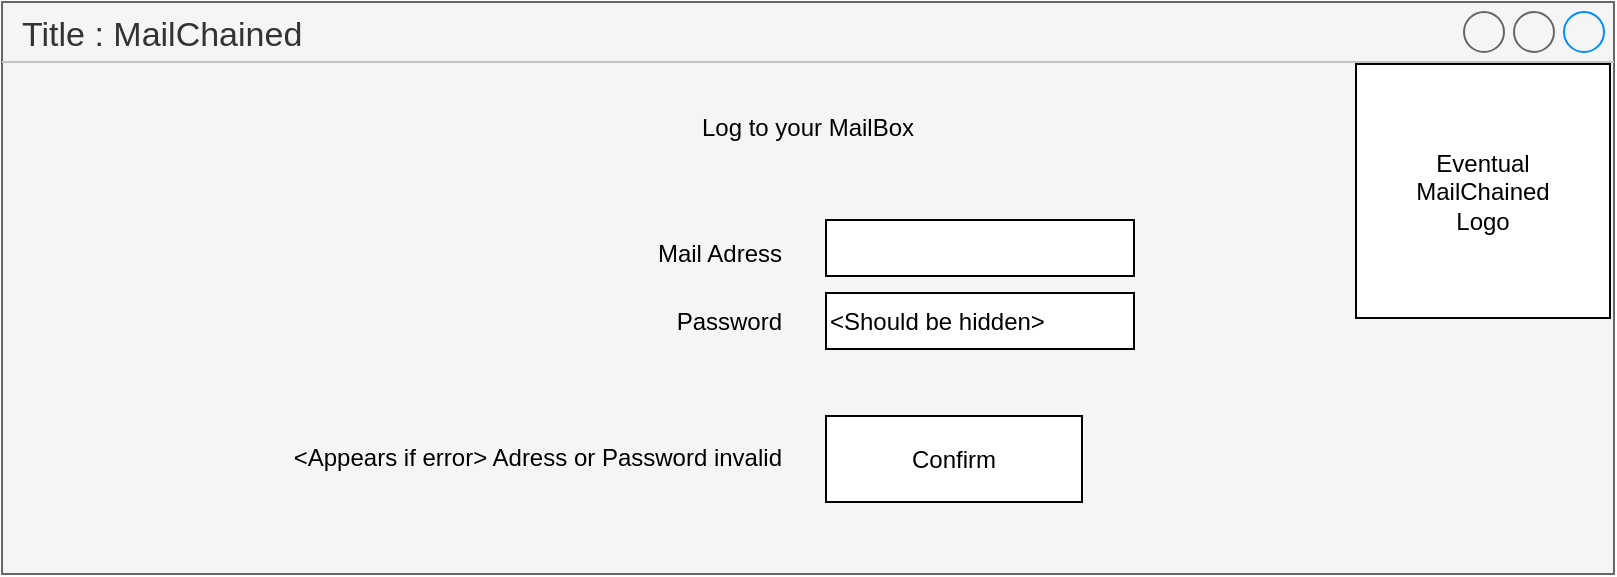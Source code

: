 <mxfile version="13.10.0" type="device"><diagram id="8n_RvWB1EutLls5RRTnQ" name="Page-1"><mxGraphModel dx="1102" dy="429" grid="0" gridSize="10" guides="1" tooltips="1" connect="1" arrows="1" fold="1" page="0" pageScale="1" pageWidth="850" pageHeight="1100" math="0" shadow="0"><root><mxCell id="0"/><mxCell id="1" parent="0"/><mxCell id="p5Vt_DieIyGKYuEJGmVr-7" value="Title : MailChained" style="strokeWidth=1;shadow=0;dashed=0;align=center;html=1;shape=mxgraph.mockup.containers.window;align=left;verticalAlign=top;spacingLeft=8;strokeColor2=#008cff;strokeColor3=#c4c4c4;fontColor=#333333;mainText=;fontSize=17;labelBackgroundColor=none;fillColor=#f5f5f5;strokeColor=#666666;" parent="1" vertex="1"><mxGeometry x="230" y="553" width="806" height="286" as="geometry"/></mxCell><mxCell id="p5Vt_DieIyGKYuEJGmVr-9" value="Log to your MailBox" style="text;html=1;strokeColor=none;fillColor=none;align=center;verticalAlign=middle;whiteSpace=wrap;rounded=0;" parent="1" vertex="1"><mxGeometry x="454" y="606" width="358" height="20" as="geometry"/></mxCell><mxCell id="FXh9Wv6UpF6EVJ97FUhp-13" value="Eventual&lt;br&gt;MailChained&lt;br&gt;Logo" style="whiteSpace=wrap;html=1;aspect=fixed;" parent="1" vertex="1"><mxGeometry x="907" y="584" width="127" height="127" as="geometry"/></mxCell><mxCell id="9kgKyGw-myjL6Vr0tbbR-1" value="Mail Adress" style="text;html=1;strokeColor=none;fillColor=none;align=right;verticalAlign=middle;whiteSpace=wrap;rounded=0;" vertex="1" parent="1"><mxGeometry x="388" y="667" width="234" height="23" as="geometry"/></mxCell><mxCell id="9kgKyGw-myjL6Vr0tbbR-2" value="" style="rounded=0;whiteSpace=wrap;html=1;align=left;" vertex="1" parent="1"><mxGeometry x="642" y="662" width="154" height="28" as="geometry"/></mxCell><mxCell id="9kgKyGw-myjL6Vr0tbbR-3" value="Password" style="text;html=1;strokeColor=none;fillColor=none;align=right;verticalAlign=middle;whiteSpace=wrap;rounded=0;" vertex="1" parent="1"><mxGeometry x="388" y="701" width="234" height="23" as="geometry"/></mxCell><mxCell id="9kgKyGw-myjL6Vr0tbbR-4" value="&amp;lt;Should be hidden&amp;gt;" style="rounded=0;whiteSpace=wrap;html=1;align=left;" vertex="1" parent="1"><mxGeometry x="642" y="698.5" width="154" height="28" as="geometry"/></mxCell><mxCell id="9kgKyGw-myjL6Vr0tbbR-5" value="Confirm" style="rounded=0;whiteSpace=wrap;html=1;align=center;" vertex="1" parent="1"><mxGeometry x="642" y="760" width="128" height="43" as="geometry"/></mxCell><mxCell id="9kgKyGw-myjL6Vr0tbbR-7" value="&amp;lt;Appears if error&amp;gt; Adress or Password invalid" style="text;html=1;strokeColor=none;fillColor=none;align=right;verticalAlign=middle;whiteSpace=wrap;rounded=0;" vertex="1" parent="1"><mxGeometry x="368" y="769" width="254" height="23" as="geometry"/></mxCell></root></mxGraphModel></diagram></mxfile>